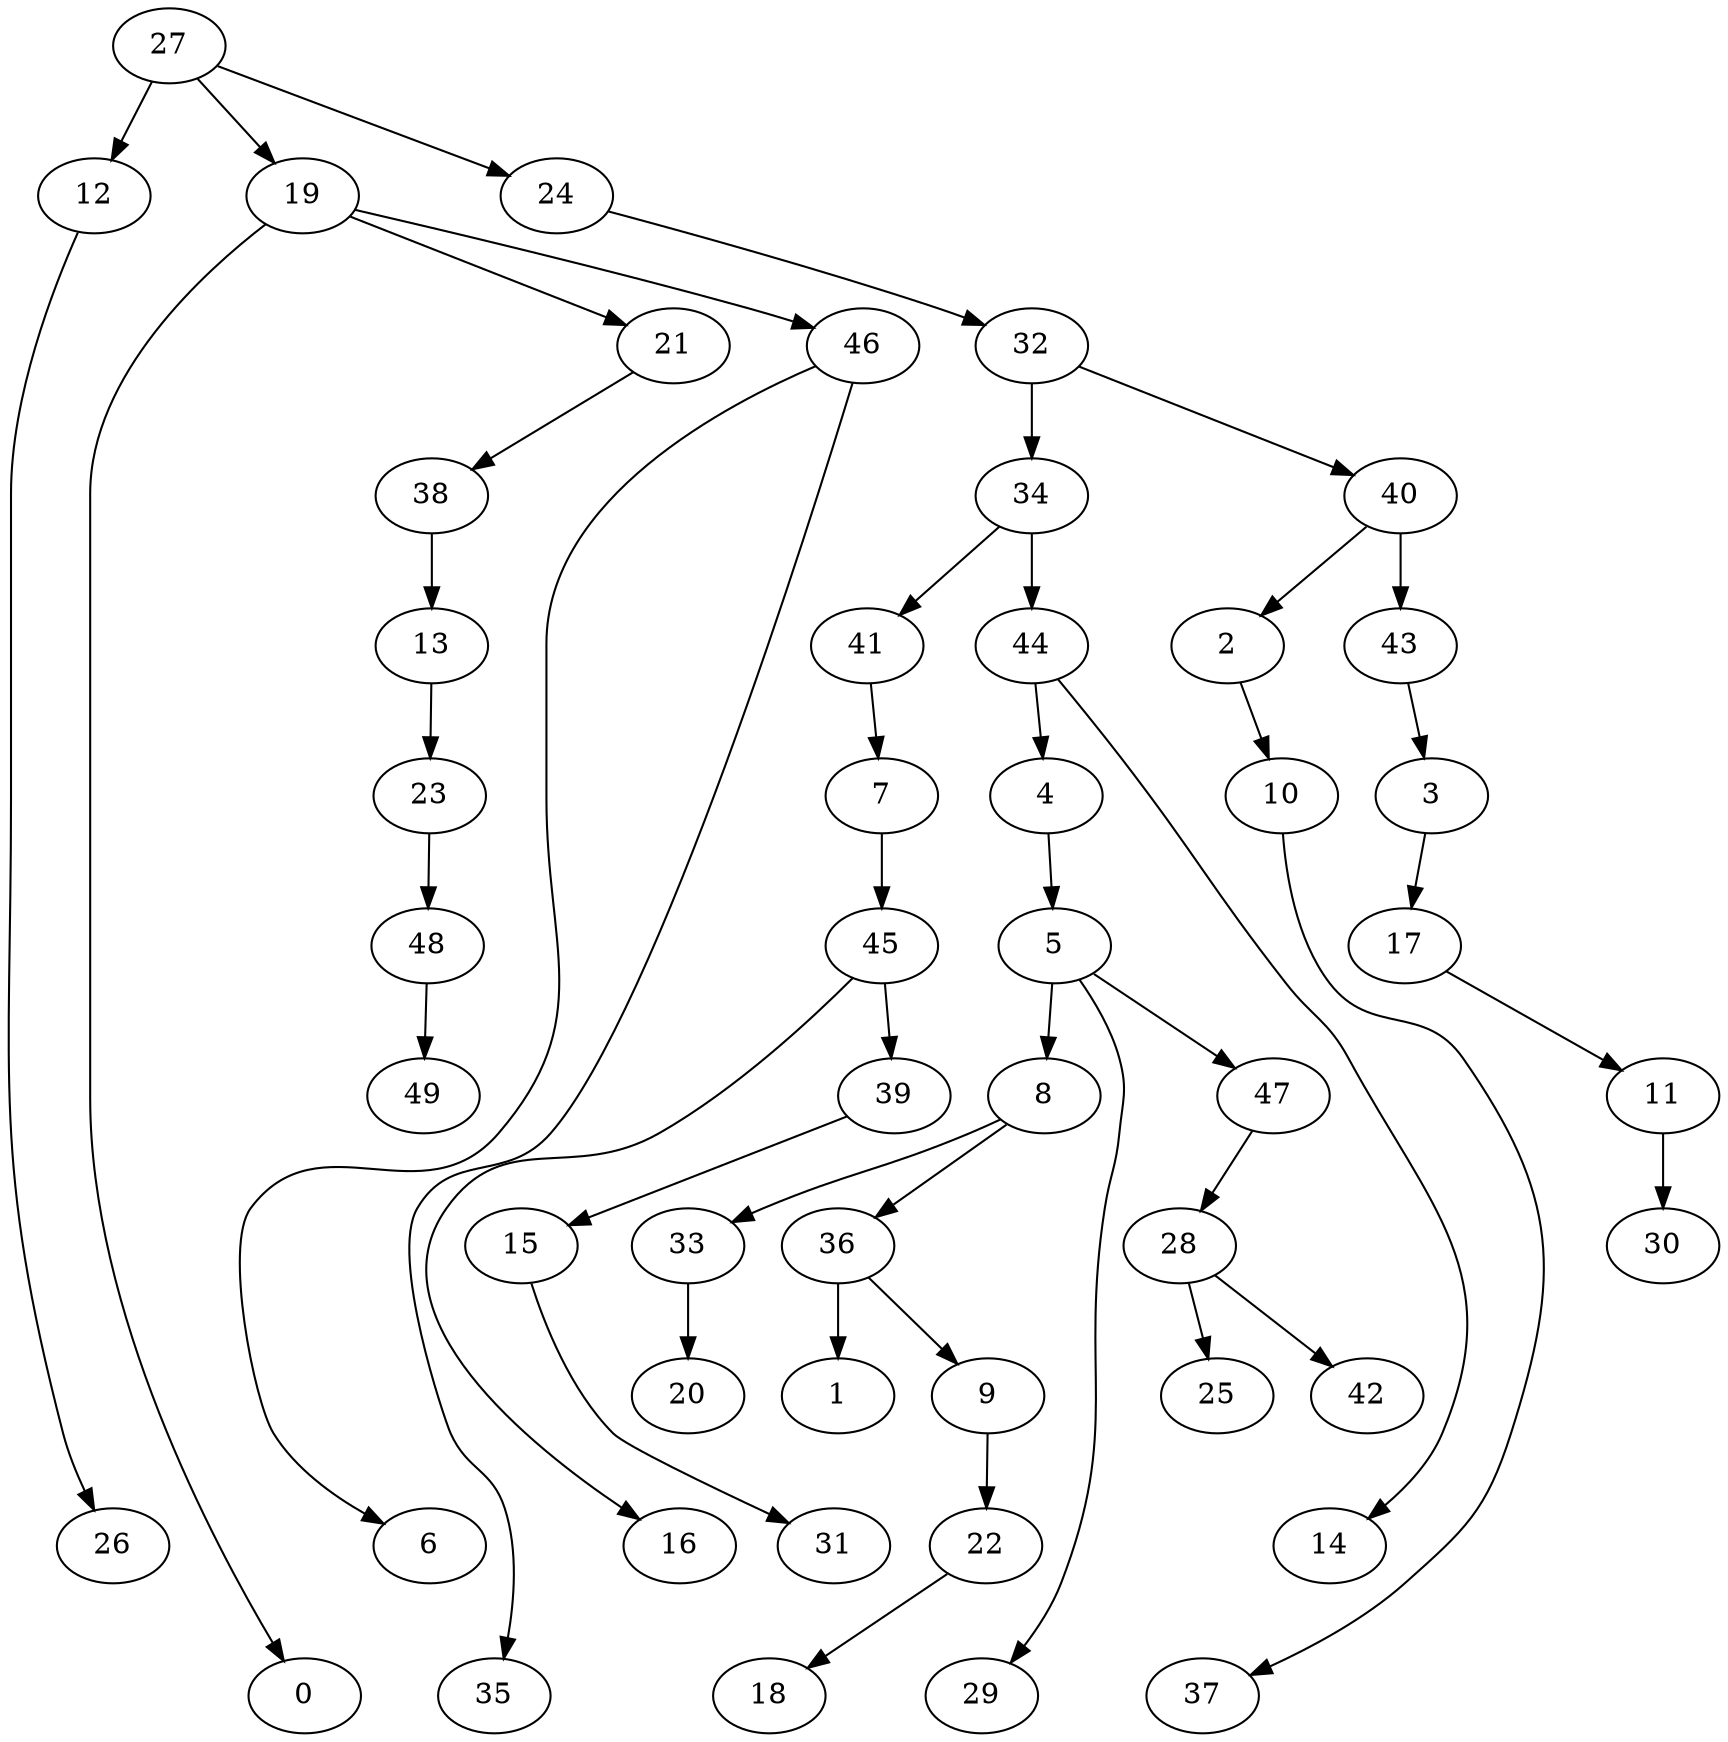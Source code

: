 digraph G {
    2;
    10;
    37;
    3;
    17;
    11;
    4;
    5;
    8;
    29;
    47;
    33;
    36;
    28;
    7;
    45;
    16;
    39;
    20;
    1;
    9;
    22;
    18;
    30;
    12;
    26;
    13;
    23;
    48;
    15;
    31;
    19;
    0;
    21;
    46;
    38;
    6;
    35;
    49;
    24;
    32;
    34;
    40;
    27;
    25;
    42;
    41;
    44;
    43;
    14;
    2 -> 10 [weight=0];
    10 -> 37 [weight=0];
    3 -> 17 [weight=0];
    17 -> 11 [weight=0];
    11 -> 30 [weight=0];
    4 -> 5 [weight=0];
    5 -> 8 [weight=1];
    5 -> 29 [weight=0];
    5 -> 47 [weight=1];
    8 -> 33 [weight=0];
    8 -> 36 [weight=0];
    47 -> 28 [weight=0];
    33 -> 20 [weight=1];
    36 -> 1 [weight=0];
    36 -> 9 [weight=0];
    28 -> 25 [weight=0];
    28 -> 42 [weight=0];
    7 -> 45 [weight=1];
    45 -> 16 [weight=0];
    45 -> 39 [weight=0];
    39 -> 15 [weight=0];
    9 -> 22 [weight=0];
    22 -> 18 [weight=0];
    12 -> 26 [weight=0];
    13 -> 23 [weight=0];
    23 -> 48 [weight=0];
    48 -> 49 [weight=0];
    15 -> 31 [weight=0];
    19 -> 0 [weight=0];
    19 -> 21 [weight=0];
    19 -> 46 [weight=0];
    21 -> 38 [weight=0];
    46 -> 6 [weight=0];
    46 -> 35 [weight=0];
    38 -> 13 [weight=0];
    24 -> 32 [weight=0];
    32 -> 34 [weight=1];
    32 -> 40 [weight=0];
    34 -> 41 [weight=0];
    34 -> 44 [weight=1];
    40 -> 2 [weight=0];
    40 -> 43 [weight=1];
    27 -> 12 [weight=0];
    27 -> 19 [weight=0];
    27 -> 24 [weight=0];
    41 -> 7 [weight=0];
    44 -> 4 [weight=0];
    44 -> 14 [weight=0];
    43 -> 3 [weight=0];
}
